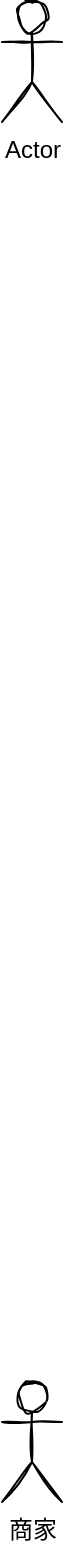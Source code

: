 <mxfile version="14.6.3" type="github">
  <diagram id="5aa129d9-4b51-9b99-0a78-bb2f967fc3d4" name="Page-1">
    <mxGraphModel dx="1422" dy="1594" grid="1" gridSize="10" guides="1" tooltips="1" connect="1" arrows="1" fold="1" page="0" pageScale="1" pageWidth="827" pageHeight="1169" math="0" shadow="0">
      <root>
        <mxCell id="0" />
        <mxCell id="1" parent="0" />
        <mxCell id="0_Bh9sVGW5Xc2mKzePYn-1" value="Actor" style="shape=umlActor;verticalLabelPosition=bottom;verticalAlign=top;html=1;rounded=0;sketch=1;" vertex="1" parent="1">
          <mxGeometry y="-690" width="30" height="60" as="geometry" />
        </mxCell>
        <mxCell id="0_Bh9sVGW5Xc2mKzePYn-4" value="商家" style="shape=umlActor;verticalLabelPosition=bottom;verticalAlign=top;html=1;rounded=0;sketch=1;" vertex="1" parent="1">
          <mxGeometry width="30" height="60" as="geometry" />
        </mxCell>
      </root>
    </mxGraphModel>
  </diagram>
</mxfile>
